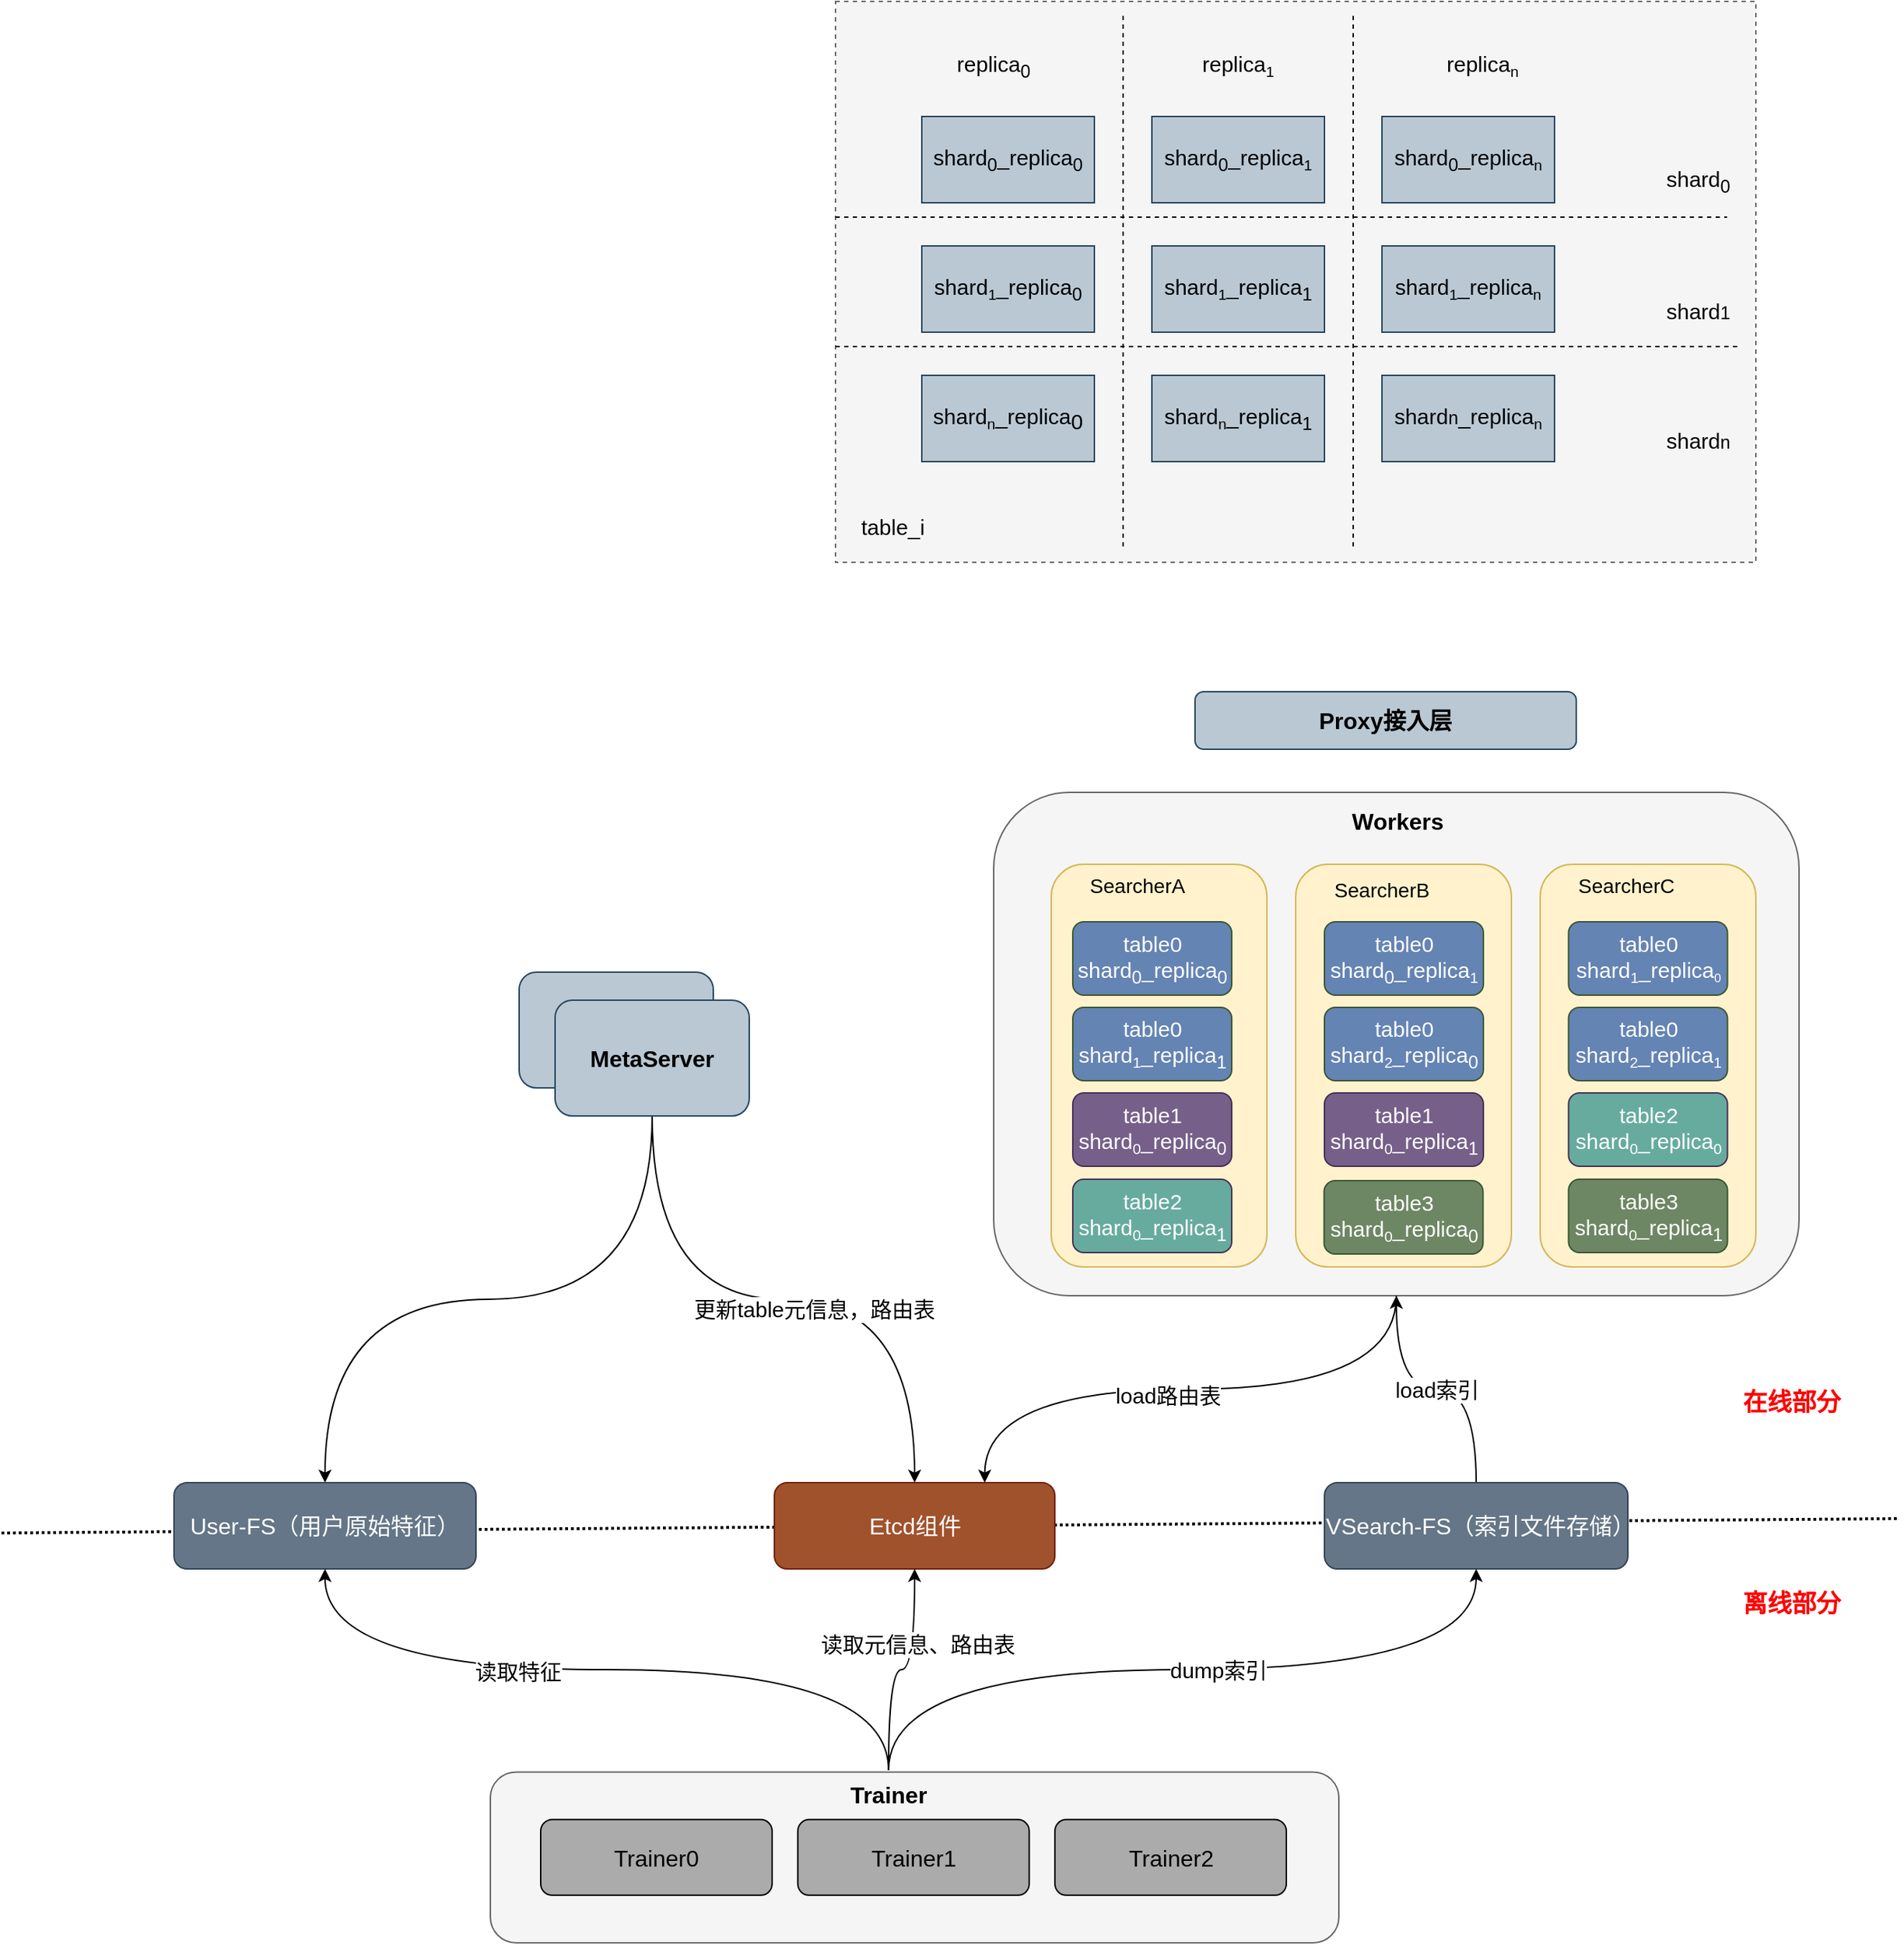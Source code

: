 <mxfile version="16.6.2" type="github">
  <diagram id="j-0y-MDL2szn67yI1NpS" name="Page-1">
    <mxGraphModel dx="2143" dy="965" grid="1" gridSize="10" guides="1" tooltips="1" connect="1" arrows="1" fold="1" page="1" pageScale="1" pageWidth="827" pageHeight="1169" math="0" shadow="0">
      <root>
        <mxCell id="0" />
        <mxCell id="1" parent="0" />
        <mxCell id="NU3mDsQa58ujVHkRj_Ya-35" value="" style="rounded=1;whiteSpace=wrap;html=1;strokeWidth=1;fillColor=#f5f5f5;strokeColor=#666666;fontColor=#333333;" parent="1" vertex="1">
          <mxGeometry x="170" y="800" width="560" height="350" as="geometry" />
        </mxCell>
        <mxCell id="NU3mDsQa58ujVHkRj_Ya-24" value="" style="rounded=1;whiteSpace=wrap;html=1;strokeWidth=1;fillColor=#fff2cc;strokeColor=#d6b656;" parent="1" vertex="1">
          <mxGeometry x="210" y="850" width="150" height="280" as="geometry" />
        </mxCell>
        <mxCell id="NU3mDsQa58ujVHkRj_Ya-65" value="" style="endArrow=none;dashed=1;html=1;rounded=0;fontSize=15;strokeWidth=2;dashPattern=1 1;" parent="1" edge="1">
          <mxGeometry width="50" height="50" relative="1" as="geometry">
            <mxPoint x="-520" y="1315" as="sourcePoint" />
            <mxPoint x="800" y="1305" as="targetPoint" />
          </mxGeometry>
        </mxCell>
        <mxCell id="NU3mDsQa58ujVHkRj_Ya-40" value="MetaServer" style="rounded=1;whiteSpace=wrap;html=1;fontSize=14;strokeWidth=1;fillColor=#bac8d3;strokeColor=#23445d;" parent="1" vertex="1">
          <mxGeometry x="-160" y="925" width="135" height="80.5" as="geometry" />
        </mxCell>
        <mxCell id="NU3mDsQa58ujVHkRj_Ya-28" value="" style="group" parent="1" vertex="1" connectable="0">
          <mxGeometry x="380" y="850" width="150" height="280" as="geometry" />
        </mxCell>
        <mxCell id="NU3mDsQa58ujVHkRj_Ya-29" value="" style="rounded=1;whiteSpace=wrap;html=1;strokeWidth=1;fillColor=#fff2cc;strokeColor=#d6b656;" parent="NU3mDsQa58ujVHkRj_Ya-28" vertex="1">
          <mxGeometry width="150" height="280" as="geometry" />
        </mxCell>
        <mxCell id="NU3mDsQa58ujVHkRj_Ya-30" value="SearcherB" style="text;html=1;strokeColor=none;fillColor=none;align=center;verticalAlign=middle;whiteSpace=wrap;rounded=0;strokeWidth=1;fontSize=14;" parent="NU3mDsQa58ujVHkRj_Ya-28" vertex="1">
          <mxGeometry x="30" width="60" height="36.522" as="geometry" />
        </mxCell>
        <mxCell id="ktVndv6uohp1v1vHH46u-2" value="&lt;font style=&quot;font-size: 15px&quot;&gt;table3&lt;br&gt;shard&lt;/font&gt;&lt;font style=&quot;font-size: 12.5px&quot;&gt;&lt;sub&gt;0&lt;/sub&gt;&lt;/font&gt;&lt;font&gt;&lt;span style=&quot;font-size: 15px&quot;&gt;_replica&lt;sub&gt;0&lt;/sub&gt;&lt;/span&gt;&lt;/font&gt;" style="rounded=1;whiteSpace=wrap;html=1;fillColor=#6d8764;strokeColor=#3A5431;fontColor=#ffffff;" vertex="1" parent="NU3mDsQa58ujVHkRj_Ya-28">
          <mxGeometry x="19.74" y="220" width="110.526" height="51" as="geometry" />
        </mxCell>
        <mxCell id="fdRLc0dAf5TFovKy2uwc-23" value="" style="rounded=0;whiteSpace=wrap;html=1;fillColor=#f5f5f5;strokeColor=#666666;fontColor=#333333;dashed=1;" parent="1" vertex="1">
          <mxGeometry x="60" y="250" width="640" height="390" as="geometry" />
        </mxCell>
        <mxCell id="fdRLc0dAf5TFovKy2uwc-1" value="&lt;font style=&quot;font-size: 15px&quot;&gt;shard&lt;sub&gt;0&lt;/sub&gt;_replica&lt;sub&gt;0&lt;/sub&gt;&lt;/font&gt;" style="rounded=0;whiteSpace=wrap;html=1;fillColor=#bac8d3;strokeColor=#23445d;" parent="1" vertex="1">
          <mxGeometry x="120" y="330" width="120" height="60" as="geometry" />
        </mxCell>
        <mxCell id="fdRLc0dAf5TFovKy2uwc-2" value="&lt;font style=&quot;font-size: 15px&quot;&gt;shard&lt;/font&gt;&lt;font&gt;&lt;span style=&quot;font-size: 12.5px&quot;&gt;&lt;sub&gt;1&lt;/sub&gt;&lt;/span&gt;&lt;span style=&quot;font-size: 15px&quot;&gt;_replica&lt;/span&gt;&lt;span style=&quot;font-size: 15px&quot;&gt;&lt;sub&gt;0&lt;/sub&gt;&lt;/span&gt;&lt;/font&gt;" style="rounded=0;whiteSpace=wrap;html=1;fillColor=#bac8d3;strokeColor=#23445d;" parent="1" vertex="1">
          <mxGeometry x="120" y="420" width="120" height="60" as="geometry" />
        </mxCell>
        <mxCell id="fdRLc0dAf5TFovKy2uwc-3" value="&lt;font style=&quot;font-size: 15px&quot;&gt;shard&lt;/font&gt;&lt;font style=&quot;font-size: 12.5px&quot;&gt;&lt;sub&gt;n&lt;/sub&gt;&lt;/font&gt;&lt;font&gt;&lt;span style=&quot;font-size: 15px&quot;&gt;_replica&lt;/span&gt;&lt;sub style=&quot;font-size: 15px&quot;&gt;0&lt;/sub&gt;&lt;/font&gt;" style="rounded=0;whiteSpace=wrap;html=1;fillColor=#bac8d3;strokeColor=#23445d;" parent="1" vertex="1">
          <mxGeometry x="120" y="510" width="120" height="60" as="geometry" />
        </mxCell>
        <mxCell id="fdRLc0dAf5TFovKy2uwc-4" value="&lt;font style=&quot;font-size: 15px&quot;&gt;shard&lt;sub&gt;0&lt;/sub&gt;_replica&lt;/font&gt;&lt;font style=&quot;font-size: 12.5px&quot;&gt;&lt;sub&gt;1&lt;/sub&gt;&lt;/font&gt;" style="rounded=0;whiteSpace=wrap;html=1;fillColor=#bac8d3;strokeColor=#23445d;" parent="1" vertex="1">
          <mxGeometry x="280" y="330" width="120" height="60" as="geometry" />
        </mxCell>
        <mxCell id="fdRLc0dAf5TFovKy2uwc-5" value="&lt;font style=&quot;font-size: 15px&quot;&gt;shard&lt;/font&gt;&lt;font style=&quot;font-size: 12.5px&quot;&gt;&lt;sub&gt;1&lt;/sub&gt;&lt;/font&gt;&lt;font&gt;&lt;span style=&quot;font-size: 15px&quot;&gt;_replica&lt;sub&gt;1&lt;/sub&gt;&lt;/span&gt;&lt;/font&gt;" style="rounded=0;whiteSpace=wrap;html=1;fillColor=#bac8d3;strokeColor=#23445d;" parent="1" vertex="1">
          <mxGeometry x="280" y="420" width="120" height="60" as="geometry" />
        </mxCell>
        <mxCell id="fdRLc0dAf5TFovKy2uwc-6" value="&lt;font style=&quot;font-size: 15px&quot;&gt;shard&lt;/font&gt;&lt;font&gt;&lt;span style=&quot;font-size: 12.5px&quot;&gt;&lt;sub&gt;n&lt;/sub&gt;&lt;/span&gt;&lt;span style=&quot;font-size: 15px&quot;&gt;_replica&lt;sub&gt;1&lt;/sub&gt;&lt;/span&gt;&lt;/font&gt;" style="rounded=0;whiteSpace=wrap;html=1;fillColor=#bac8d3;strokeColor=#23445d;" parent="1" vertex="1">
          <mxGeometry x="280" y="510" width="120" height="60" as="geometry" />
        </mxCell>
        <mxCell id="fdRLc0dAf5TFovKy2uwc-7" value="&lt;font style=&quot;font-size: 15px&quot;&gt;shard&lt;sub&gt;0&lt;/sub&gt;_replica&lt;/font&gt;&lt;font style=&quot;font-size: 12.5px&quot;&gt;&lt;sub&gt;n&lt;/sub&gt;&lt;/font&gt;" style="rounded=0;whiteSpace=wrap;html=1;fillColor=#bac8d3;strokeColor=#23445d;" parent="1" vertex="1">
          <mxGeometry x="440" y="330" width="120" height="60" as="geometry" />
        </mxCell>
        <mxCell id="fdRLc0dAf5TFovKy2uwc-8" value="&lt;font style=&quot;font-size: 15px&quot;&gt;shard&lt;/font&gt;&lt;font&gt;&lt;span style=&quot;font-size: 12.5px&quot;&gt;&lt;sub&gt;1&lt;/sub&gt;&lt;/span&gt;&lt;span style=&quot;font-size: 15px&quot;&gt;_replica&lt;/span&gt;&lt;span style=&quot;font-size: 12.5px&quot;&gt;&lt;sub&gt;n&lt;/sub&gt;&lt;/span&gt;&lt;/font&gt;" style="rounded=0;whiteSpace=wrap;html=1;fillColor=#bac8d3;strokeColor=#23445d;" parent="1" vertex="1">
          <mxGeometry x="440" y="420" width="120" height="60" as="geometry" />
        </mxCell>
        <mxCell id="fdRLc0dAf5TFovKy2uwc-9" value="&lt;font style=&quot;font-size: 15px&quot;&gt;shard&lt;/font&gt;&lt;font&gt;&lt;span style=&quot;font-size: 12.5px&quot;&gt;n&lt;/span&gt;&lt;span style=&quot;font-size: 15px&quot;&gt;_replica&lt;/span&gt;&lt;span style=&quot;font-size: 12.5px&quot;&gt;&lt;sub&gt;n&lt;/sub&gt;&lt;/span&gt;&lt;/font&gt;" style="rounded=0;whiteSpace=wrap;html=1;fillColor=#bac8d3;strokeColor=#23445d;" parent="1" vertex="1">
          <mxGeometry x="440" y="510" width="120" height="60" as="geometry" />
        </mxCell>
        <mxCell id="fdRLc0dAf5TFovKy2uwc-10" value="" style="endArrow=none;dashed=1;html=1;rounded=0;fontSize=15;" parent="1" edge="1">
          <mxGeometry width="50" height="50" relative="1" as="geometry">
            <mxPoint x="60" y="400" as="sourcePoint" />
            <mxPoint x="680" y="400" as="targetPoint" />
          </mxGeometry>
        </mxCell>
        <mxCell id="fdRLc0dAf5TFovKy2uwc-11" value="" style="endArrow=none;dashed=1;html=1;rounded=0;fontSize=15;" parent="1" edge="1">
          <mxGeometry width="50" height="50" relative="1" as="geometry">
            <mxPoint x="60" y="490" as="sourcePoint" />
            <mxPoint x="690" y="490" as="targetPoint" />
          </mxGeometry>
        </mxCell>
        <mxCell id="fdRLc0dAf5TFovKy2uwc-12" value="" style="endArrow=none;dashed=1;html=1;rounded=0;fontSize=15;" parent="1" edge="1">
          <mxGeometry width="50" height="50" relative="1" as="geometry">
            <mxPoint x="260" y="260" as="sourcePoint" />
            <mxPoint x="260" y="630" as="targetPoint" />
          </mxGeometry>
        </mxCell>
        <mxCell id="fdRLc0dAf5TFovKy2uwc-13" value="" style="endArrow=none;dashed=1;html=1;rounded=0;fontSize=15;" parent="1" edge="1">
          <mxGeometry width="50" height="50" relative="1" as="geometry">
            <mxPoint x="420" y="260" as="sourcePoint" />
            <mxPoint x="420" y="630" as="targetPoint" />
          </mxGeometry>
        </mxCell>
        <mxCell id="fdRLc0dAf5TFovKy2uwc-14" value="shard&lt;sub&gt;0&lt;/sub&gt;" style="text;html=1;strokeColor=none;fillColor=none;align=center;verticalAlign=middle;whiteSpace=wrap;rounded=0;fontSize=15;" parent="1" vertex="1">
          <mxGeometry x="630" y="360" width="60" height="30" as="geometry" />
        </mxCell>
        <mxCell id="fdRLc0dAf5TFovKy2uwc-15" value="shard&lt;span style=&quot;font-size: 12.5px&quot;&gt;1&lt;/span&gt;" style="text;html=1;strokeColor=none;fillColor=none;align=center;verticalAlign=middle;whiteSpace=wrap;rounded=0;fontSize=15;" parent="1" vertex="1">
          <mxGeometry x="630" y="450" width="60" height="30" as="geometry" />
        </mxCell>
        <mxCell id="fdRLc0dAf5TFovKy2uwc-16" value="shard&lt;span style=&quot;font-size: 12.5px&quot;&gt;n&lt;/span&gt;" style="text;html=1;strokeColor=none;fillColor=none;align=center;verticalAlign=middle;whiteSpace=wrap;rounded=0;fontSize=15;" parent="1" vertex="1">
          <mxGeometry x="630" y="540" width="60" height="30" as="geometry" />
        </mxCell>
        <mxCell id="fdRLc0dAf5TFovKy2uwc-20" value="&lt;span style=&quot;font-size: 15px&quot;&gt;replica&lt;/span&gt;&lt;sub&gt;0&lt;/sub&gt;" style="text;html=1;strokeColor=none;fillColor=none;align=center;verticalAlign=middle;whiteSpace=wrap;rounded=0;fontSize=15;" parent="1" vertex="1">
          <mxGeometry x="140" y="280" width="60" height="30" as="geometry" />
        </mxCell>
        <mxCell id="fdRLc0dAf5TFovKy2uwc-21" value="&lt;span style=&quot;font-size: 15px&quot;&gt;replica&lt;/span&gt;&lt;span style=&quot;font-size: 12.5px&quot;&gt;&lt;sub&gt;1&lt;/sub&gt;&lt;/span&gt;" style="text;html=1;strokeColor=none;fillColor=none;align=center;verticalAlign=middle;whiteSpace=wrap;rounded=0;fontSize=15;" parent="1" vertex="1">
          <mxGeometry x="310" y="280" width="60" height="30" as="geometry" />
        </mxCell>
        <mxCell id="fdRLc0dAf5TFovKy2uwc-22" value="&lt;span style=&quot;font-size: 15px&quot;&gt;replica&lt;/span&gt;&lt;span style=&quot;font-size: 12.5px&quot;&gt;&lt;sub&gt;n&lt;/sub&gt;&lt;/span&gt;" style="text;html=1;strokeColor=none;fillColor=none;align=center;verticalAlign=middle;whiteSpace=wrap;rounded=0;fontSize=15;" parent="1" vertex="1">
          <mxGeometry x="480" y="280" width="60" height="30" as="geometry" />
        </mxCell>
        <mxCell id="fdRLc0dAf5TFovKy2uwc-24" value="table_i" style="text;html=1;strokeColor=none;fillColor=none;align=center;verticalAlign=middle;whiteSpace=wrap;rounded=0;fontSize=15;" parent="1" vertex="1">
          <mxGeometry x="70" y="600" width="60" height="30" as="geometry" />
        </mxCell>
        <mxCell id="NU3mDsQa58ujVHkRj_Ya-1" value="&lt;font style=&quot;font-size: 15px&quot;&gt;table0&lt;br&gt;shard&lt;sub&gt;0&lt;/sub&gt;_replica&lt;sub&gt;0&lt;/sub&gt;&lt;/font&gt;" style="rounded=1;whiteSpace=wrap;html=1;fillColor=#6484B3;strokeColor=#3A5431;fontColor=#ffffff;" parent="1" vertex="1">
          <mxGeometry x="225" y="890" width="110.526" height="51" as="geometry" />
        </mxCell>
        <mxCell id="NU3mDsQa58ujVHkRj_Ya-2" value="&lt;font style=&quot;font-size: 15px&quot;&gt;table0&lt;br&gt;shard&lt;/font&gt;&lt;font&gt;&lt;span style=&quot;font-size: 12.5px&quot;&gt;&lt;sub&gt;1&lt;/sub&gt;&lt;/span&gt;&lt;span style=&quot;font-size: 15px&quot;&gt;_replica&lt;/span&gt;&lt;span style=&quot;font-size: 15px&quot;&gt;&lt;sub&gt;1&lt;/sub&gt;&lt;/span&gt;&lt;/font&gt;" style="rounded=1;whiteSpace=wrap;html=1;fillColor=#6484B3;strokeColor=#3A5431;fontColor=#ffffff;" parent="1" vertex="1">
          <mxGeometry x="225" y="949.5" width="110.526" height="51" as="geometry" />
        </mxCell>
        <mxCell id="NU3mDsQa58ujVHkRj_Ya-3" value="&lt;font style=&quot;font-size: 15px&quot;&gt;table1&lt;br&gt;shard&lt;/font&gt;&lt;font style=&quot;font-size: 12.5px&quot;&gt;&lt;sub&gt;0&lt;/sub&gt;&lt;/font&gt;&lt;font&gt;&lt;span style=&quot;font-size: 15px&quot;&gt;_replica&lt;sub&gt;0&lt;/sub&gt;&lt;/span&gt;&lt;/font&gt;" style="rounded=1;whiteSpace=wrap;html=1;fillColor=#76608a;strokeColor=#432D57;fontColor=#ffffff;" parent="1" vertex="1">
          <mxGeometry x="225" y="1009" width="110.526" height="51" as="geometry" />
        </mxCell>
        <mxCell id="NU3mDsQa58ujVHkRj_Ya-4" value="&lt;font style=&quot;font-size: 15px&quot;&gt;table0&lt;br&gt;shard&lt;sub&gt;0&lt;/sub&gt;_replica&lt;/font&gt;&lt;font style=&quot;font-size: 12.5px&quot;&gt;&lt;sub&gt;1&lt;/sub&gt;&lt;/font&gt;" style="rounded=1;whiteSpace=wrap;html=1;fillColor=#6484B3;strokeColor=#3A5431;fontColor=#ffffff;" parent="1" vertex="1">
          <mxGeometry x="399.997" y="890" width="110.526" height="51" as="geometry" />
        </mxCell>
        <mxCell id="NU3mDsQa58ujVHkRj_Ya-5" value="&lt;font style=&quot;font-size: 15px&quot;&gt;table0&lt;br&gt;shard&lt;/font&gt;&lt;font style=&quot;font-size: 12.5px&quot;&gt;&lt;sub&gt;2&lt;/sub&gt;&lt;/font&gt;&lt;font&gt;&lt;span style=&quot;font-size: 15px&quot;&gt;_replica&lt;sub&gt;0&lt;/sub&gt;&lt;/span&gt;&lt;/font&gt;" style="rounded=1;whiteSpace=wrap;html=1;fillColor=#6484B3;strokeColor=#3A5431;fontColor=#ffffff;" parent="1" vertex="1">
          <mxGeometry x="399.997" y="949.5" width="110.526" height="51" as="geometry" />
        </mxCell>
        <mxCell id="NU3mDsQa58ujVHkRj_Ya-6" value="&lt;font style=&quot;font-size: 15px&quot;&gt;table1&lt;br&gt;shard&lt;/font&gt;&lt;font&gt;&lt;span style=&quot;font-size: 12.5px&quot;&gt;&lt;sub&gt;0&lt;/sub&gt;&lt;/span&gt;&lt;span style=&quot;font-size: 15px&quot;&gt;_replica&lt;sub&gt;1&lt;/sub&gt;&lt;/span&gt;&lt;/font&gt;" style="rounded=1;whiteSpace=wrap;html=1;fillColor=#76608a;strokeColor=#432D57;fontColor=#ffffff;" parent="1" vertex="1">
          <mxGeometry x="399.997" y="1009" width="110.526" height="51" as="geometry" />
        </mxCell>
        <mxCell id="NU3mDsQa58ujVHkRj_Ya-61" style="edgeStyle=orthogonalEdgeStyle;curved=1;rounded=0;orthogonalLoop=1;jettySize=auto;html=1;exitX=0.5;exitY=0;exitDx=0;exitDy=0;fontSize=15;" parent="1" source="NU3mDsQa58ujVHkRj_Ya-37" target="NU3mDsQa58ujVHkRj_Ya-35" edge="1">
          <mxGeometry relative="1" as="geometry" />
        </mxCell>
        <mxCell id="NU3mDsQa58ujVHkRj_Ya-62" value="load索引" style="edgeLabel;html=1;align=center;verticalAlign=middle;resizable=0;points=[];fontSize=15;" parent="NU3mDsQa58ujVHkRj_Ya-61" vertex="1" connectable="0">
          <mxGeometry x="0.01" relative="1" as="geometry">
            <mxPoint x="1" as="offset" />
          </mxGeometry>
        </mxCell>
        <mxCell id="NU3mDsQa58ujVHkRj_Ya-37" value="VSearch-FS（索引文件存储）" style="rounded=1;whiteSpace=wrap;html=1;fontSize=16;strokeWidth=1;fillColor=#647687;strokeColor=#314354;fontColor=#ffffff;" parent="1" vertex="1">
          <mxGeometry x="400" y="1280" width="211" height="60" as="geometry" />
        </mxCell>
        <mxCell id="NU3mDsQa58ujVHkRj_Ya-38" value="&lt;b style=&quot;font-size: 16px;&quot;&gt;Proxy接入层&lt;/b&gt;" style="rounded=1;whiteSpace=wrap;html=1;fontSize=16;strokeWidth=1;fillColor=#bac8d3;strokeColor=#23445d;" parent="1" vertex="1">
          <mxGeometry x="310" y="730" width="265.13" height="40" as="geometry" />
        </mxCell>
        <mxCell id="NU3mDsQa58ujVHkRj_Ya-50" style="edgeStyle=orthogonalEdgeStyle;curved=1;rounded=0;orthogonalLoop=1;jettySize=auto;html=1;exitX=0.5;exitY=1;exitDx=0;exitDy=0;fontSize=15;" parent="1" source="NU3mDsQa58ujVHkRj_Ya-39" target="NU3mDsQa58ujVHkRj_Ya-47" edge="1">
          <mxGeometry relative="1" as="geometry" />
        </mxCell>
        <mxCell id="NU3mDsQa58ujVHkRj_Ya-51" style="edgeStyle=orthogonalEdgeStyle;curved=1;rounded=0;orthogonalLoop=1;jettySize=auto;html=1;exitX=0.5;exitY=1;exitDx=0;exitDy=0;fontSize=15;" parent="1" source="NU3mDsQa58ujVHkRj_Ya-39" target="NU3mDsQa58ujVHkRj_Ya-48" edge="1">
          <mxGeometry relative="1" as="geometry" />
        </mxCell>
        <mxCell id="NU3mDsQa58ujVHkRj_Ya-60" value="更新table元信息，路由表" style="edgeLabel;html=1;align=center;verticalAlign=middle;resizable=0;points=[];fontSize=15;" parent="NU3mDsQa58ujVHkRj_Ya-51" vertex="1" connectable="0">
          <mxGeometry x="0.096" y="-5" relative="1" as="geometry">
            <mxPoint y="1" as="offset" />
          </mxGeometry>
        </mxCell>
        <mxCell id="NU3mDsQa58ujVHkRj_Ya-39" value="&lt;b style=&quot;font-size: 16px;&quot;&gt;MetaServer&lt;/b&gt;" style="rounded=1;whiteSpace=wrap;html=1;fontSize=16;strokeWidth=1;fillColor=#bac8d3;strokeColor=#23445d;" parent="1" vertex="1">
          <mxGeometry x="-135" y="944.5" width="135" height="80.5" as="geometry" />
        </mxCell>
        <mxCell id="NU3mDsQa58ujVHkRj_Ya-47" value="User-FS（用户原始特征）" style="rounded=1;whiteSpace=wrap;html=1;fontSize=16;strokeWidth=1;fillColor=#647687;strokeColor=#314354;fontColor=#ffffff;" parent="1" vertex="1">
          <mxGeometry x="-400" y="1280" width="210" height="60" as="geometry" />
        </mxCell>
        <mxCell id="NU3mDsQa58ujVHkRj_Ya-48" value="Etcd组件" style="rounded=1;whiteSpace=wrap;html=1;fontSize=16;strokeWidth=1;fillColor=#a0522d;strokeColor=#6D1F00;fontColor=#ffffff;" parent="1" vertex="1">
          <mxGeometry x="17.5" y="1280" width="195" height="60" as="geometry" />
        </mxCell>
        <mxCell id="NU3mDsQa58ujVHkRj_Ya-53" style="edgeStyle=orthogonalEdgeStyle;curved=1;rounded=0;orthogonalLoop=1;jettySize=auto;html=1;exitX=0.5;exitY=0;exitDx=0;exitDy=0;entryX=0.5;entryY=1;entryDx=0;entryDy=0;fontSize=15;" parent="1" source="NU3mDsQa58ujVHkRj_Ya-43" target="NU3mDsQa58ujVHkRj_Ya-47" edge="1">
          <mxGeometry relative="1" as="geometry" />
        </mxCell>
        <mxCell id="NU3mDsQa58ujVHkRj_Ya-57" value="读取特征" style="edgeLabel;html=1;align=center;verticalAlign=middle;resizable=0;points=[];fontSize=15;" parent="NU3mDsQa58ujVHkRj_Ya-53" vertex="1" connectable="0">
          <mxGeometry x="0.235" y="1" relative="1" as="geometry">
            <mxPoint as="offset" />
          </mxGeometry>
        </mxCell>
        <mxCell id="NU3mDsQa58ujVHkRj_Ya-54" style="edgeStyle=orthogonalEdgeStyle;curved=1;rounded=0;orthogonalLoop=1;jettySize=auto;html=1;exitX=0.5;exitY=0;exitDx=0;exitDy=0;entryX=0.5;entryY=1;entryDx=0;entryDy=0;fontSize=15;" parent="1" source="NU3mDsQa58ujVHkRj_Ya-43" target="NU3mDsQa58ujVHkRj_Ya-48" edge="1">
          <mxGeometry relative="1" as="geometry" />
        </mxCell>
        <mxCell id="NU3mDsQa58ujVHkRj_Ya-59" value="读取元信息、路由表" style="edgeLabel;html=1;align=center;verticalAlign=middle;resizable=0;points=[];fontSize=15;" parent="NU3mDsQa58ujVHkRj_Ya-54" vertex="1" connectable="0">
          <mxGeometry x="0.341" y="-1" relative="1" as="geometry">
            <mxPoint x="1" as="offset" />
          </mxGeometry>
        </mxCell>
        <mxCell id="NU3mDsQa58ujVHkRj_Ya-55" value="" style="group;fontSize=16;" parent="1" vertex="1" connectable="0">
          <mxGeometry x="-180" y="1480" width="590" height="120" as="geometry" />
        </mxCell>
        <mxCell id="NU3mDsQa58ujVHkRj_Ya-42" value="" style="rounded=1;whiteSpace=wrap;html=1;strokeWidth=1;fillColor=#f5f5f5;strokeColor=#666666;fontColor=#333333;" parent="NU3mDsQa58ujVHkRj_Ya-55" vertex="1">
          <mxGeometry y="1.21" width="590" height="118.79" as="geometry" />
        </mxCell>
        <mxCell id="NU3mDsQa58ujVHkRj_Ya-43" value="&lt;b&gt;&lt;font style=&quot;font-size: 16px&quot;&gt;Trainer&lt;/font&gt;&lt;/b&gt;" style="text;html=1;strokeColor=none;fillColor=none;align=center;verticalAlign=middle;whiteSpace=wrap;rounded=0;strokeWidth=1;fontSize=14;" parent="NU3mDsQa58ujVHkRj_Ya-55" vertex="1">
          <mxGeometry x="83.816" width="386.182" height="34.305" as="geometry" />
        </mxCell>
        <mxCell id="NU3mDsQa58ujVHkRj_Ya-44" value="Trainer0" style="rounded=1;whiteSpace=wrap;html=1;fontSize=16;strokeWidth=1;fillColor=#ABABAB;" parent="NU3mDsQa58ujVHkRj_Ya-55" vertex="1">
          <mxGeometry x="34.998" y="34.305" width="160.909" height="52.601" as="geometry" />
        </mxCell>
        <mxCell id="NU3mDsQa58ujVHkRj_Ya-45" value="Trainer1" style="rounded=1;whiteSpace=wrap;html=1;fontSize=16;strokeWidth=1;fillColor=#ABABAB;" parent="NU3mDsQa58ujVHkRj_Ya-55" vertex="1">
          <mxGeometry x="213.785" y="34.305" width="160.909" height="52.601" as="geometry" />
        </mxCell>
        <mxCell id="NU3mDsQa58ujVHkRj_Ya-46" value="Trainer2" style="rounded=1;whiteSpace=wrap;html=1;fontSize=16;strokeWidth=1;fillColor=#ABABAB;" parent="NU3mDsQa58ujVHkRj_Ya-55" vertex="1">
          <mxGeometry x="392.573" y="34.305" width="160.909" height="52.601" as="geometry" />
        </mxCell>
        <mxCell id="NU3mDsQa58ujVHkRj_Ya-56" style="edgeStyle=orthogonalEdgeStyle;curved=1;rounded=0;orthogonalLoop=1;jettySize=auto;html=1;exitX=0.5;exitY=0;exitDx=0;exitDy=0;entryX=0.5;entryY=1;entryDx=0;entryDy=0;fontSize=15;" parent="1" source="NU3mDsQa58ujVHkRj_Ya-43" target="NU3mDsQa58ujVHkRj_Ya-37" edge="1">
          <mxGeometry relative="1" as="geometry" />
        </mxCell>
        <mxCell id="NU3mDsQa58ujVHkRj_Ya-58" value="dump索引" style="edgeLabel;html=1;align=center;verticalAlign=middle;resizable=0;points=[];fontSize=15;" parent="NU3mDsQa58ujVHkRj_Ya-56" vertex="1" connectable="0">
          <mxGeometry x="0.088" relative="1" as="geometry">
            <mxPoint as="offset" />
          </mxGeometry>
        </mxCell>
        <mxCell id="NU3mDsQa58ujVHkRj_Ya-63" style="edgeStyle=orthogonalEdgeStyle;curved=1;rounded=0;orthogonalLoop=1;jettySize=auto;html=1;exitX=0.5;exitY=1;exitDx=0;exitDy=0;entryX=0.75;entryY=0;entryDx=0;entryDy=0;fontSize=15;" parent="1" source="NU3mDsQa58ujVHkRj_Ya-35" target="NU3mDsQa58ujVHkRj_Ya-48" edge="1">
          <mxGeometry relative="1" as="geometry" />
        </mxCell>
        <mxCell id="NU3mDsQa58ujVHkRj_Ya-64" value="load路由表" style="edgeLabel;html=1;align=center;verticalAlign=middle;resizable=0;points=[];fontSize=15;" parent="NU3mDsQa58ujVHkRj_Ya-63" vertex="1" connectable="0">
          <mxGeometry x="0.078" y="4" relative="1" as="geometry">
            <mxPoint as="offset" />
          </mxGeometry>
        </mxCell>
        <mxCell id="NU3mDsQa58ujVHkRj_Ya-67" value="&lt;font color=&quot;#ff0000&quot; style=&quot;font-size: 17px;&quot;&gt;在线部分&lt;/font&gt;" style="text;html=1;strokeColor=none;fillColor=none;align=center;verticalAlign=middle;whiteSpace=wrap;rounded=0;fontSize=17;fontStyle=1" parent="1" vertex="1">
          <mxGeometry x="680" y="1210" width="90" height="30" as="geometry" />
        </mxCell>
        <mxCell id="NU3mDsQa58ujVHkRj_Ya-68" value="离线部分" style="text;html=1;strokeColor=none;fillColor=none;align=center;verticalAlign=middle;whiteSpace=wrap;rounded=0;fontSize=17;fontColor=#FF0000;fontStyle=1" parent="1" vertex="1">
          <mxGeometry x="680" y="1350" width="90" height="30" as="geometry" />
        </mxCell>
        <mxCell id="NU3mDsQa58ujVHkRj_Ya-36" value="&lt;b style=&quot;font-size: 16px;&quot;&gt;&lt;font style=&quot;font-size: 16px;&quot;&gt;Workers&lt;/font&gt;&lt;/b&gt;" style="text;html=1;strokeColor=none;fillColor=none;align=center;verticalAlign=middle;whiteSpace=wrap;rounded=0;strokeWidth=1;fontSize=16;" parent="1" vertex="1">
          <mxGeometry x="343" y="800" width="216" height="39.13" as="geometry" />
        </mxCell>
        <mxCell id="NU3mDsQa58ujVHkRj_Ya-25" value="SearcherA" style="text;html=1;strokeColor=none;fillColor=none;align=center;verticalAlign=middle;whiteSpace=wrap;rounded=0;strokeWidth=1;fontSize=14;" parent="1" vertex="1">
          <mxGeometry x="240" y="850" width="60" height="30" as="geometry" />
        </mxCell>
        <mxCell id="NU3mDsQa58ujVHkRj_Ya-32" value="" style="rounded=1;whiteSpace=wrap;html=1;strokeWidth=1;fillColor=#fff2cc;strokeColor=#d6b656;" parent="1" vertex="1">
          <mxGeometry x="550" y="850" width="150" height="280" as="geometry" />
        </mxCell>
        <mxCell id="NU3mDsQa58ujVHkRj_Ya-33" value="SearcherC" style="text;html=1;strokeColor=none;fillColor=none;align=center;verticalAlign=middle;whiteSpace=wrap;rounded=0;strokeWidth=1;fontSize=14;" parent="1" vertex="1">
          <mxGeometry x="580" y="850" width="60" height="30" as="geometry" />
        </mxCell>
        <mxCell id="NU3mDsQa58ujVHkRj_Ya-7" value="&lt;font style=&quot;font-size: 15px&quot;&gt;table0&lt;br&gt;shard&lt;/font&gt;&lt;font&gt;&lt;span style=&quot;font-size: 12.5px&quot;&gt;&lt;sub&gt;1&lt;/sub&gt;&lt;/span&gt;&lt;span style=&quot;font-size: 15px&quot;&gt;_replica&lt;/span&gt;&lt;/font&gt;&lt;font style=&quot;font-size: 10.417px&quot;&gt;&lt;sub&gt;0&lt;/sub&gt;&lt;/font&gt;" style="rounded=1;whiteSpace=wrap;html=1;fillColor=#6484B3;strokeColor=#3A5431;fontColor=#ffffff;" parent="1" vertex="1">
          <mxGeometry x="569.734" y="890" width="110.526" height="51" as="geometry" />
        </mxCell>
        <mxCell id="NU3mDsQa58ujVHkRj_Ya-8" value="&lt;font style=&quot;font-size: 15px&quot;&gt;table0&lt;br&gt;shard&lt;/font&gt;&lt;font&gt;&lt;span style=&quot;font-size: 12.5px&quot;&gt;&lt;sub&gt;2&lt;/sub&gt;&lt;/span&gt;&lt;span style=&quot;font-size: 15px&quot;&gt;_replica&lt;/span&gt;&lt;span style=&quot;font-size: 12.5px&quot;&gt;&lt;sub&gt;1&lt;/sub&gt;&lt;/span&gt;&lt;/font&gt;" style="rounded=1;whiteSpace=wrap;html=1;fillColor=#6484B3;strokeColor=#3A5431;fontColor=#ffffff;" parent="1" vertex="1">
          <mxGeometry x="569.734" y="949.5" width="110.526" height="51" as="geometry" />
        </mxCell>
        <mxCell id="NU3mDsQa58ujVHkRj_Ya-9" value="&lt;font style=&quot;font-size: 15px&quot;&gt;table2&lt;br&gt;shard&lt;/font&gt;&lt;font style=&quot;font-size: 12.5px&quot;&gt;&lt;sub&gt;0&lt;/sub&gt;&lt;/font&gt;&lt;font&gt;&lt;span style=&quot;font-size: 15px&quot;&gt;_replica&lt;/span&gt;&lt;span style=&quot;font-size: 12.5px&quot;&gt;&lt;sub&gt;0&lt;/sub&gt;&lt;/span&gt;&lt;/font&gt;" style="rounded=1;whiteSpace=wrap;html=1;fillColor=#67AB9F;strokeColor=#432D57;fontColor=#ffffff;" parent="1" vertex="1">
          <mxGeometry x="569.734" y="1009" width="110.526" height="51" as="geometry" />
        </mxCell>
        <mxCell id="ktVndv6uohp1v1vHH46u-1" value="&lt;font style=&quot;font-size: 15px&quot;&gt;table2&lt;br&gt;shard&lt;/font&gt;&lt;font style=&quot;font-size: 12.5px&quot;&gt;&lt;sub&gt;0&lt;/sub&gt;&lt;/font&gt;&lt;font&gt;&lt;span style=&quot;font-size: 15px&quot;&gt;_replica&lt;sub&gt;1&lt;/sub&gt;&lt;/span&gt;&lt;/font&gt;" style="rounded=1;whiteSpace=wrap;html=1;fillColor=#67AB9F;strokeColor=#432D57;fontColor=#ffffff;" vertex="1" parent="1">
          <mxGeometry x="225" y="1069" width="110.526" height="51" as="geometry" />
        </mxCell>
        <mxCell id="ktVndv6uohp1v1vHH46u-3" value="&lt;font style=&quot;font-size: 15px&quot;&gt;table3&lt;br&gt;shard&lt;/font&gt;&lt;font style=&quot;font-size: 12.5px&quot;&gt;&lt;sub&gt;0&lt;/sub&gt;&lt;/font&gt;&lt;font&gt;&lt;span style=&quot;font-size: 15px&quot;&gt;_replica&lt;sub&gt;1&lt;/sub&gt;&lt;/span&gt;&lt;/font&gt;" style="rounded=1;whiteSpace=wrap;html=1;fillColor=#6d8764;strokeColor=#3A5431;fontColor=#ffffff;" vertex="1" parent="1">
          <mxGeometry x="569.74" y="1069" width="110.526" height="51" as="geometry" />
        </mxCell>
      </root>
    </mxGraphModel>
  </diagram>
</mxfile>
